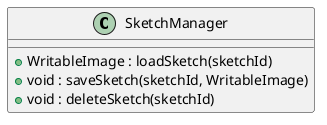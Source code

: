 @startuml

class SketchManager {
    + WritableImage : loadSketch(sketchId)
    + void : saveSketch(sketchId, WritableImage)
    + void : deleteSketch(sketchId)
}

@enduml